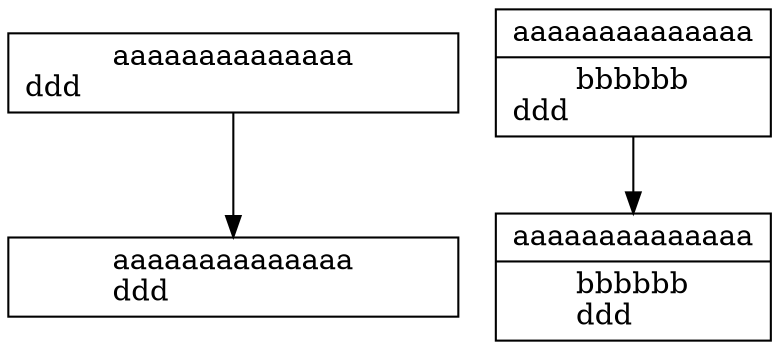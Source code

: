 digraph G{
  node [shape=box, label="aaaaaaaaaaaaaa\nddd\l"]
  n [width=3]
  m [width=3, nojustify=true]
  n -> m 
  l -> p
  l [shape=record, label="{aaaaaaaaaaaaaa\n | bbbbbb\nddd\l}"]
  p [nojustify=true, shape=record, label="{aaaaaaaaaaaaaa\n | bbbbbb\nddd\l}"]
}
